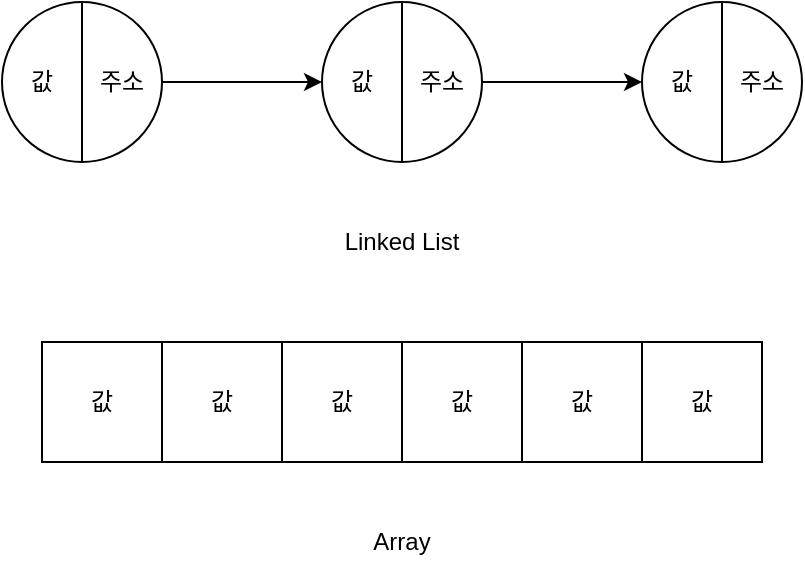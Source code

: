 <mxfile version="14.1.8" type="device" pages="3"><diagram id="0rAc6J-0z-e6NFwKpzce" name="페이지-1"><mxGraphModel dx="1422" dy="822" grid="1" gridSize="10" guides="1" tooltips="1" connect="1" arrows="1" fold="1" page="1" pageScale="1" pageWidth="827" pageHeight="1169" math="0" shadow="0"><root><mxCell id="0"/><mxCell id="1" parent="0"/><mxCell id="mNyJxzKrKeZvj42VRL51-1" value="" style="ellipse;whiteSpace=wrap;html=1;aspect=fixed;" vertex="1" parent="1"><mxGeometry x="200" y="280" width="80" height="80" as="geometry"/></mxCell><mxCell id="mNyJxzKrKeZvj42VRL51-4" value="" style="endArrow=none;html=1;entryX=0.5;entryY=0;entryDx=0;entryDy=0;exitX=0.5;exitY=1;exitDx=0;exitDy=0;" edge="1" parent="1" source="mNyJxzKrKeZvj42VRL51-1" target="mNyJxzKrKeZvj42VRL51-1"><mxGeometry width="50" height="50" relative="1" as="geometry"><mxPoint x="526" y="430" as="sourcePoint"/><mxPoint x="576" y="380" as="targetPoint"/></mxGeometry></mxCell><mxCell id="mNyJxzKrKeZvj42VRL51-6" value="값" style="text;html=1;strokeColor=none;fillColor=none;align=center;verticalAlign=middle;whiteSpace=wrap;rounded=0;" vertex="1" parent="1"><mxGeometry x="200" y="310" width="40" height="20" as="geometry"/></mxCell><mxCell id="mNyJxzKrKeZvj42VRL51-7" value="주소" style="text;html=1;strokeColor=none;fillColor=none;align=center;verticalAlign=middle;whiteSpace=wrap;rounded=0;" vertex="1" parent="1"><mxGeometry x="240" y="310" width="40" height="20" as="geometry"/></mxCell><mxCell id="mNyJxzKrKeZvj42VRL51-9" value="" style="ellipse;whiteSpace=wrap;html=1;aspect=fixed;" vertex="1" parent="1"><mxGeometry x="360" y="280" width="80" height="80" as="geometry"/></mxCell><mxCell id="mNyJxzKrKeZvj42VRL51-10" value="" style="endArrow=none;html=1;entryX=0.5;entryY=0;entryDx=0;entryDy=0;exitX=0.5;exitY=1;exitDx=0;exitDy=0;" edge="1" parent="1" source="mNyJxzKrKeZvj42VRL51-9" target="mNyJxzKrKeZvj42VRL51-9"><mxGeometry width="50" height="50" relative="1" as="geometry"><mxPoint x="686" y="430" as="sourcePoint"/><mxPoint x="736" y="380" as="targetPoint"/></mxGeometry></mxCell><mxCell id="mNyJxzKrKeZvj42VRL51-11" value="값" style="text;html=1;strokeColor=none;fillColor=none;align=center;verticalAlign=middle;whiteSpace=wrap;rounded=0;" vertex="1" parent="1"><mxGeometry x="360" y="310" width="40" height="20" as="geometry"/></mxCell><mxCell id="mNyJxzKrKeZvj42VRL51-12" value="주소" style="text;html=1;strokeColor=none;fillColor=none;align=center;verticalAlign=middle;whiteSpace=wrap;rounded=0;" vertex="1" parent="1"><mxGeometry x="400" y="310" width="40" height="20" as="geometry"/></mxCell><mxCell id="mNyJxzKrKeZvj42VRL51-13" value="" style="ellipse;whiteSpace=wrap;html=1;aspect=fixed;" vertex="1" parent="1"><mxGeometry x="520" y="280" width="80" height="80" as="geometry"/></mxCell><mxCell id="mNyJxzKrKeZvj42VRL51-14" value="" style="endArrow=none;html=1;entryX=0.5;entryY=0;entryDx=0;entryDy=0;exitX=0.5;exitY=1;exitDx=0;exitDy=0;" edge="1" source="mNyJxzKrKeZvj42VRL51-13" target="mNyJxzKrKeZvj42VRL51-13" parent="1"><mxGeometry width="50" height="50" relative="1" as="geometry"><mxPoint x="846" y="430" as="sourcePoint"/><mxPoint x="896" y="380" as="targetPoint"/></mxGeometry></mxCell><mxCell id="mNyJxzKrKeZvj42VRL51-15" value="값" style="text;html=1;strokeColor=none;fillColor=none;align=center;verticalAlign=middle;whiteSpace=wrap;rounded=0;" vertex="1" parent="1"><mxGeometry x="520" y="310" width="40" height="20" as="geometry"/></mxCell><mxCell id="mNyJxzKrKeZvj42VRL51-16" value="주소" style="text;html=1;strokeColor=none;fillColor=none;align=center;verticalAlign=middle;whiteSpace=wrap;rounded=0;" vertex="1" parent="1"><mxGeometry x="560" y="310" width="40" height="20" as="geometry"/></mxCell><mxCell id="mNyJxzKrKeZvj42VRL51-17" value="" style="endArrow=classic;html=1;exitX=1;exitY=0.5;exitDx=0;exitDy=0;entryX=0;entryY=0.5;entryDx=0;entryDy=0;" edge="1" parent="1" source="mNyJxzKrKeZvj42VRL51-7" target="mNyJxzKrKeZvj42VRL51-11"><mxGeometry width="50" height="50" relative="1" as="geometry"><mxPoint x="540" y="450" as="sourcePoint"/><mxPoint x="590" y="400" as="targetPoint"/></mxGeometry></mxCell><mxCell id="mNyJxzKrKeZvj42VRL51-18" value="" style="endArrow=classic;html=1;exitX=1;exitY=0.5;exitDx=0;exitDy=0;entryX=0;entryY=0.5;entryDx=0;entryDy=0;" edge="1" parent="1" source="mNyJxzKrKeZvj42VRL51-12" target="mNyJxzKrKeZvj42VRL51-15"><mxGeometry width="50" height="50" relative="1" as="geometry"><mxPoint x="420" y="350" as="sourcePoint"/><mxPoint x="520" y="350" as="targetPoint"/></mxGeometry></mxCell><mxCell id="mNyJxzKrKeZvj42VRL51-19" value="Linked List" style="text;html=1;strokeColor=none;fillColor=none;align=center;verticalAlign=middle;whiteSpace=wrap;rounded=0;" vertex="1" parent="1"><mxGeometry x="365" y="390" width="70" height="20" as="geometry"/></mxCell><mxCell id="mNyJxzKrKeZvj42VRL51-20" value="값" style="whiteSpace=wrap;html=1;aspect=fixed;" vertex="1" parent="1"><mxGeometry x="220" y="450" width="60" height="60" as="geometry"/></mxCell><mxCell id="mNyJxzKrKeZvj42VRL51-21" value="값" style="whiteSpace=wrap;html=1;aspect=fixed;" vertex="1" parent="1"><mxGeometry x="280" y="450" width="60" height="60" as="geometry"/></mxCell><mxCell id="mNyJxzKrKeZvj42VRL51-22" value="값" style="whiteSpace=wrap;html=1;aspect=fixed;" vertex="1" parent="1"><mxGeometry x="340" y="450" width="60" height="60" as="geometry"/></mxCell><mxCell id="mNyJxzKrKeZvj42VRL51-23" value="값" style="whiteSpace=wrap;html=1;aspect=fixed;" vertex="1" parent="1"><mxGeometry x="400" y="450" width="60" height="60" as="geometry"/></mxCell><mxCell id="mNyJxzKrKeZvj42VRL51-24" value="값" style="whiteSpace=wrap;html=1;aspect=fixed;" vertex="1" parent="1"><mxGeometry x="460" y="450" width="60" height="60" as="geometry"/></mxCell><mxCell id="mNyJxzKrKeZvj42VRL51-25" value="값" style="whiteSpace=wrap;html=1;aspect=fixed;" vertex="1" parent="1"><mxGeometry x="520" y="450" width="60" height="60" as="geometry"/></mxCell><mxCell id="mNyJxzKrKeZvj42VRL51-26" value="Array" style="text;html=1;strokeColor=none;fillColor=none;align=center;verticalAlign=middle;whiteSpace=wrap;rounded=0;" vertex="1" parent="1"><mxGeometry x="380" y="540" width="40" height="20" as="geometry"/></mxCell></root></mxGraphModel></diagram><diagram id="bZnWZAR7EGc_KJyQW-Ic" name="페이지-2"><mxGraphModel dx="1422" dy="822" grid="1" gridSize="10" guides="1" tooltips="1" connect="1" arrows="1" fold="1" page="1" pageScale="1" pageWidth="827" pageHeight="1169" math="0" shadow="0"><root><mxCell id="KQZ3YGBnDUz5V_N4HxMW-0"/><mxCell id="KQZ3YGBnDUz5V_N4HxMW-1" parent="KQZ3YGBnDUz5V_N4HxMW-0"/><mxCell id="KQZ3YGBnDUz5V_N4HxMW-2" value="" style="ellipse;whiteSpace=wrap;html=1;aspect=fixed;" vertex="1" parent="KQZ3YGBnDUz5V_N4HxMW-1"><mxGeometry x="200" y="280" width="80" height="80" as="geometry"/></mxCell><mxCell id="KQZ3YGBnDUz5V_N4HxMW-3" value="" style="endArrow=none;html=1;entryX=0.5;entryY=0;entryDx=0;entryDy=0;exitX=0.5;exitY=1;exitDx=0;exitDy=0;" edge="1" parent="KQZ3YGBnDUz5V_N4HxMW-1" source="KQZ3YGBnDUz5V_N4HxMW-2" target="KQZ3YGBnDUz5V_N4HxMW-2"><mxGeometry width="50" height="50" relative="1" as="geometry"><mxPoint x="526" y="430" as="sourcePoint"/><mxPoint x="576" y="380" as="targetPoint"/></mxGeometry></mxCell><mxCell id="KQZ3YGBnDUz5V_N4HxMW-4" value="값" style="text;html=1;strokeColor=none;fillColor=none;align=center;verticalAlign=middle;whiteSpace=wrap;rounded=0;" vertex="1" parent="KQZ3YGBnDUz5V_N4HxMW-1"><mxGeometry x="200" y="310" width="40" height="20" as="geometry"/></mxCell><mxCell id="KQZ3YGBnDUz5V_N4HxMW-5" value="주소" style="text;html=1;strokeColor=none;fillColor=none;align=center;verticalAlign=middle;whiteSpace=wrap;rounded=0;" vertex="1" parent="KQZ3YGBnDUz5V_N4HxMW-1"><mxGeometry x="240" y="310" width="40" height="20" as="geometry"/></mxCell><mxCell id="KQZ3YGBnDUz5V_N4HxMW-6" value="" style="ellipse;whiteSpace=wrap;html=1;aspect=fixed;" vertex="1" parent="KQZ3YGBnDUz5V_N4HxMW-1"><mxGeometry x="360" y="280" width="80" height="80" as="geometry"/></mxCell><mxCell id="KQZ3YGBnDUz5V_N4HxMW-7" value="" style="endArrow=none;html=1;entryX=0.5;entryY=0;entryDx=0;entryDy=0;exitX=0.5;exitY=1;exitDx=0;exitDy=0;" edge="1" parent="KQZ3YGBnDUz5V_N4HxMW-1" source="KQZ3YGBnDUz5V_N4HxMW-6" target="KQZ3YGBnDUz5V_N4HxMW-6"><mxGeometry width="50" height="50" relative="1" as="geometry"><mxPoint x="686" y="430" as="sourcePoint"/><mxPoint x="736" y="380" as="targetPoint"/></mxGeometry></mxCell><mxCell id="KQZ3YGBnDUz5V_N4HxMW-8" value="값" style="text;html=1;strokeColor=none;fillColor=none;align=center;verticalAlign=middle;whiteSpace=wrap;rounded=0;" vertex="1" parent="KQZ3YGBnDUz5V_N4HxMW-1"><mxGeometry x="360" y="310" width="40" height="20" as="geometry"/></mxCell><mxCell id="KQZ3YGBnDUz5V_N4HxMW-9" value="주소" style="text;html=1;strokeColor=none;fillColor=none;align=center;verticalAlign=middle;whiteSpace=wrap;rounded=0;" vertex="1" parent="KQZ3YGBnDUz5V_N4HxMW-1"><mxGeometry x="400" y="310" width="40" height="20" as="geometry"/></mxCell><mxCell id="KQZ3YGBnDUz5V_N4HxMW-10" value="" style="ellipse;whiteSpace=wrap;html=1;aspect=fixed;" vertex="1" parent="KQZ3YGBnDUz5V_N4HxMW-1"><mxGeometry x="520" y="280" width="80" height="80" as="geometry"/></mxCell><mxCell id="KQZ3YGBnDUz5V_N4HxMW-11" value="" style="endArrow=none;html=1;entryX=0.5;entryY=0;entryDx=0;entryDy=0;exitX=0.5;exitY=1;exitDx=0;exitDy=0;" edge="1" parent="KQZ3YGBnDUz5V_N4HxMW-1" source="KQZ3YGBnDUz5V_N4HxMW-10" target="KQZ3YGBnDUz5V_N4HxMW-10"><mxGeometry width="50" height="50" relative="1" as="geometry"><mxPoint x="846" y="430" as="sourcePoint"/><mxPoint x="896" y="380" as="targetPoint"/></mxGeometry></mxCell><mxCell id="KQZ3YGBnDUz5V_N4HxMW-12" value="값" style="text;html=1;strokeColor=none;fillColor=none;align=center;verticalAlign=middle;whiteSpace=wrap;rounded=0;" vertex="1" parent="KQZ3YGBnDUz5V_N4HxMW-1"><mxGeometry x="520" y="310" width="40" height="20" as="geometry"/></mxCell><mxCell id="KQZ3YGBnDUz5V_N4HxMW-13" value="주소" style="text;html=1;strokeColor=none;fillColor=none;align=center;verticalAlign=middle;whiteSpace=wrap;rounded=0;" vertex="1" parent="KQZ3YGBnDUz5V_N4HxMW-1"><mxGeometry x="560" y="310" width="40" height="20" as="geometry"/></mxCell><mxCell id="KQZ3YGBnDUz5V_N4HxMW-14" value="" style="endArrow=classic;html=1;entryX=0;entryY=0.5;entryDx=0;entryDy=0;exitX=1;exitY=0.5;exitDx=0;exitDy=0;" edge="1" parent="KQZ3YGBnDUz5V_N4HxMW-1" source="KQZ3YGBnDUz5V_N4HxMW-5" target="KQZ3YGBnDUz5V_N4HxMW-8"><mxGeometry width="50" height="50" relative="1" as="geometry"><mxPoint x="280" y="330" as="sourcePoint"/><mxPoint x="590" y="400" as="targetPoint"/></mxGeometry></mxCell><mxCell id="KQZ3YGBnDUz5V_N4HxMW-15" value="" style="endArrow=classic;html=1;exitX=1;exitY=0.5;exitDx=0;exitDy=0;entryX=0;entryY=0.5;entryDx=0;entryDy=0;" edge="1" parent="KQZ3YGBnDUz5V_N4HxMW-1" source="KQZ3YGBnDUz5V_N4HxMW-9" target="KQZ3YGBnDUz5V_N4HxMW-12"><mxGeometry width="50" height="50" relative="1" as="geometry"><mxPoint x="420" y="350" as="sourcePoint"/><mxPoint x="520" y="350" as="targetPoint"/></mxGeometry></mxCell><mxCell id="KQZ3YGBnDUz5V_N4HxMW-17" value="" style="ellipse;whiteSpace=wrap;html=1;aspect=fixed;" vertex="1" parent="KQZ3YGBnDUz5V_N4HxMW-1"><mxGeometry x="280" y="200" width="80" height="80" as="geometry"/></mxCell><mxCell id="KQZ3YGBnDUz5V_N4HxMW-18" value="" style="endArrow=none;html=1;entryX=0.5;entryY=0;entryDx=0;entryDy=0;exitX=0.5;exitY=1;exitDx=0;exitDy=0;" edge="1" source="KQZ3YGBnDUz5V_N4HxMW-17" target="KQZ3YGBnDUz5V_N4HxMW-17" parent="KQZ3YGBnDUz5V_N4HxMW-1"><mxGeometry width="50" height="50" relative="1" as="geometry"><mxPoint x="606" y="350" as="sourcePoint"/><mxPoint x="656" y="300" as="targetPoint"/></mxGeometry></mxCell><mxCell id="KQZ3YGBnDUz5V_N4HxMW-19" value="값" style="text;html=1;strokeColor=none;fillColor=none;align=center;verticalAlign=middle;whiteSpace=wrap;rounded=0;" vertex="1" parent="KQZ3YGBnDUz5V_N4HxMW-1"><mxGeometry x="280" y="230" width="40" height="20" as="geometry"/></mxCell><mxCell id="KQZ3YGBnDUz5V_N4HxMW-20" value="주소" style="text;html=1;strokeColor=none;fillColor=none;align=center;verticalAlign=middle;whiteSpace=wrap;rounded=0;" vertex="1" parent="KQZ3YGBnDUz5V_N4HxMW-1"><mxGeometry x="320" y="230" width="40" height="20" as="geometry"/></mxCell><mxCell id="hMSToXmLqfIl7GDi1Oe8-0" value="" style="ellipse;whiteSpace=wrap;html=1;aspect=fixed;" vertex="1" parent="KQZ3YGBnDUz5V_N4HxMW-1"><mxGeometry x="200" y="490" width="80" height="80" as="geometry"/></mxCell><mxCell id="hMSToXmLqfIl7GDi1Oe8-1" value="" style="endArrow=none;html=1;entryX=0.5;entryY=0;entryDx=0;entryDy=0;exitX=0.5;exitY=1;exitDx=0;exitDy=0;" edge="1" parent="KQZ3YGBnDUz5V_N4HxMW-1" source="hMSToXmLqfIl7GDi1Oe8-0" target="hMSToXmLqfIl7GDi1Oe8-0"><mxGeometry width="50" height="50" relative="1" as="geometry"><mxPoint x="526" y="640" as="sourcePoint"/><mxPoint x="576" y="590" as="targetPoint"/></mxGeometry></mxCell><mxCell id="hMSToXmLqfIl7GDi1Oe8-2" value="값" style="text;html=1;strokeColor=none;fillColor=none;align=center;verticalAlign=middle;whiteSpace=wrap;rounded=0;" vertex="1" parent="KQZ3YGBnDUz5V_N4HxMW-1"><mxGeometry x="200" y="520" width="40" height="20" as="geometry"/></mxCell><mxCell id="hMSToXmLqfIl7GDi1Oe8-3" value="주소" style="text;html=1;strokeColor=none;fillColor=none;align=center;verticalAlign=middle;whiteSpace=wrap;rounded=0;" vertex="1" parent="KQZ3YGBnDUz5V_N4HxMW-1"><mxGeometry x="240" y="520" width="40" height="20" as="geometry"/></mxCell><mxCell id="hMSToXmLqfIl7GDi1Oe8-4" value="" style="ellipse;whiteSpace=wrap;html=1;aspect=fixed;" vertex="1" parent="KQZ3YGBnDUz5V_N4HxMW-1"><mxGeometry x="360" y="490" width="80" height="80" as="geometry"/></mxCell><mxCell id="hMSToXmLqfIl7GDi1Oe8-5" value="" style="endArrow=none;html=1;entryX=0.5;entryY=0;entryDx=0;entryDy=0;exitX=0.5;exitY=1;exitDx=0;exitDy=0;" edge="1" parent="KQZ3YGBnDUz5V_N4HxMW-1" source="hMSToXmLqfIl7GDi1Oe8-4" target="hMSToXmLqfIl7GDi1Oe8-4"><mxGeometry width="50" height="50" relative="1" as="geometry"><mxPoint x="686" y="640" as="sourcePoint"/><mxPoint x="736" y="590" as="targetPoint"/></mxGeometry></mxCell><mxCell id="hMSToXmLqfIl7GDi1Oe8-6" value="값" style="text;html=1;strokeColor=none;fillColor=none;align=center;verticalAlign=middle;whiteSpace=wrap;rounded=0;" vertex="1" parent="KQZ3YGBnDUz5V_N4HxMW-1"><mxGeometry x="360" y="520" width="40" height="20" as="geometry"/></mxCell><mxCell id="hMSToXmLqfIl7GDi1Oe8-7" value="주소" style="text;html=1;strokeColor=none;fillColor=none;align=center;verticalAlign=middle;whiteSpace=wrap;rounded=0;" vertex="1" parent="KQZ3YGBnDUz5V_N4HxMW-1"><mxGeometry x="400" y="520" width="40" height="20" as="geometry"/></mxCell><mxCell id="hMSToXmLqfIl7GDi1Oe8-8" value="" style="ellipse;whiteSpace=wrap;html=1;aspect=fixed;" vertex="1" parent="KQZ3YGBnDUz5V_N4HxMW-1"><mxGeometry x="520" y="490" width="80" height="80" as="geometry"/></mxCell><mxCell id="hMSToXmLqfIl7GDi1Oe8-9" value="" style="endArrow=none;html=1;entryX=0.5;entryY=0;entryDx=0;entryDy=0;exitX=0.5;exitY=1;exitDx=0;exitDy=0;" edge="1" parent="KQZ3YGBnDUz5V_N4HxMW-1" source="hMSToXmLqfIl7GDi1Oe8-8" target="hMSToXmLqfIl7GDi1Oe8-8"><mxGeometry width="50" height="50" relative="1" as="geometry"><mxPoint x="846" y="640" as="sourcePoint"/><mxPoint x="896" y="590" as="targetPoint"/></mxGeometry></mxCell><mxCell id="hMSToXmLqfIl7GDi1Oe8-10" value="값" style="text;html=1;strokeColor=none;fillColor=none;align=center;verticalAlign=middle;whiteSpace=wrap;rounded=0;" vertex="1" parent="KQZ3YGBnDUz5V_N4HxMW-1"><mxGeometry x="520" y="520" width="40" height="20" as="geometry"/></mxCell><mxCell id="hMSToXmLqfIl7GDi1Oe8-11" value="주소" style="text;html=1;strokeColor=none;fillColor=none;align=center;verticalAlign=middle;whiteSpace=wrap;rounded=0;" vertex="1" parent="KQZ3YGBnDUz5V_N4HxMW-1"><mxGeometry x="560" y="520" width="40" height="20" as="geometry"/></mxCell><mxCell id="hMSToXmLqfIl7GDi1Oe8-12" value="" style="endArrow=classic;html=1;exitX=1;exitY=0;exitDx=0;exitDy=0;" edge="1" parent="KQZ3YGBnDUz5V_N4HxMW-1" source="hMSToXmLqfIl7GDi1Oe8-0" target="hMSToXmLqfIl7GDi1Oe8-15"><mxGeometry width="50" height="50" relative="1" as="geometry"><mxPoint x="320" y="550" as="sourcePoint"/><mxPoint x="590" y="610" as="targetPoint"/></mxGeometry></mxCell><mxCell id="hMSToXmLqfIl7GDi1Oe8-13" value="" style="endArrow=classic;html=1;exitX=1;exitY=0.5;exitDx=0;exitDy=0;entryX=0;entryY=0.5;entryDx=0;entryDy=0;" edge="1" parent="KQZ3YGBnDUz5V_N4HxMW-1" source="hMSToXmLqfIl7GDi1Oe8-7" target="hMSToXmLqfIl7GDi1Oe8-10"><mxGeometry width="50" height="50" relative="1" as="geometry"><mxPoint x="420" y="560" as="sourcePoint"/><mxPoint x="520" y="560" as="targetPoint"/></mxGeometry></mxCell><mxCell id="hMSToXmLqfIl7GDi1Oe8-14" value="Linked List Node 추가" style="text;html=1;strokeColor=none;fillColor=none;align=center;verticalAlign=middle;whiteSpace=wrap;rounded=0;" vertex="1" parent="KQZ3YGBnDUz5V_N4HxMW-1"><mxGeometry x="337.5" y="600" width="125" height="20" as="geometry"/></mxCell><mxCell id="hMSToXmLqfIl7GDi1Oe8-15" value="" style="ellipse;whiteSpace=wrap;html=1;aspect=fixed;" vertex="1" parent="KQZ3YGBnDUz5V_N4HxMW-1"><mxGeometry x="280" y="410" width="80" height="80" as="geometry"/></mxCell><mxCell id="hMSToXmLqfIl7GDi1Oe8-16" value="" style="endArrow=none;html=1;entryX=0.5;entryY=0;entryDx=0;entryDy=0;exitX=0.5;exitY=1;exitDx=0;exitDy=0;" edge="1" parent="KQZ3YGBnDUz5V_N4HxMW-1" source="hMSToXmLqfIl7GDi1Oe8-15" target="hMSToXmLqfIl7GDi1Oe8-15"><mxGeometry width="50" height="50" relative="1" as="geometry"><mxPoint x="606" y="560" as="sourcePoint"/><mxPoint x="656" y="510" as="targetPoint"/></mxGeometry></mxCell><mxCell id="hMSToXmLqfIl7GDi1Oe8-17" value="값" style="text;html=1;strokeColor=none;fillColor=none;align=center;verticalAlign=middle;whiteSpace=wrap;rounded=0;" vertex="1" parent="KQZ3YGBnDUz5V_N4HxMW-1"><mxGeometry x="280" y="440" width="40" height="20" as="geometry"/></mxCell><mxCell id="hMSToXmLqfIl7GDi1Oe8-18" value="주소" style="text;html=1;strokeColor=none;fillColor=none;align=center;verticalAlign=middle;whiteSpace=wrap;rounded=0;" vertex="1" parent="KQZ3YGBnDUz5V_N4HxMW-1"><mxGeometry x="320" y="440" width="40" height="20" as="geometry"/></mxCell><mxCell id="hMSToXmLqfIl7GDi1Oe8-19" value="" style="endArrow=classic;html=1;exitX=1;exitY=1;exitDx=0;exitDy=0;entryX=0;entryY=0;entryDx=0;entryDy=0;" edge="1" parent="KQZ3YGBnDUz5V_N4HxMW-1" source="hMSToXmLqfIl7GDi1Oe8-15" target="hMSToXmLqfIl7GDi1Oe8-4"><mxGeometry width="50" height="50" relative="1" as="geometry"><mxPoint x="270" y="550" as="sourcePoint"/><mxPoint x="307.812" y="493.282" as="targetPoint"/></mxGeometry></mxCell><mxCell id="hMSToXmLqfIl7GDi1Oe8-20" value="2." style="text;html=1;strokeColor=none;fillColor=none;align=center;verticalAlign=middle;whiteSpace=wrap;rounded=0;" vertex="1" parent="KQZ3YGBnDUz5V_N4HxMW-1"><mxGeometry x="200" y="390" width="40" height="20" as="geometry"/></mxCell><mxCell id="hMSToXmLqfIl7GDi1Oe8-21" value="1." style="text;html=1;strokeColor=none;fillColor=none;align=center;verticalAlign=middle;whiteSpace=wrap;rounded=0;" vertex="1" parent="KQZ3YGBnDUz5V_N4HxMW-1"><mxGeometry x="200" y="190" width="40" height="20" as="geometry"/></mxCell></root></mxGraphModel></diagram><diagram id="6HpYQHylbmS2z4QkF1HC" name="페이지-3"><mxGraphModel dx="1422" dy="822" grid="1" gridSize="10" guides="1" tooltips="1" connect="1" arrows="1" fold="1" page="1" pageScale="1" pageWidth="827" pageHeight="1169" math="0" shadow="0"><root><mxCell id="FaU-4USepZE0TWidG-HG-0"/><mxCell id="FaU-4USepZE0TWidG-HG-1" parent="FaU-4USepZE0TWidG-HG-0"/><mxCell id="7kV8KHRGXtgI0GO8B_Y2-0" value="" style="ellipse;whiteSpace=wrap;html=1;aspect=fixed;" vertex="1" parent="FaU-4USepZE0TWidG-HG-1"><mxGeometry x="200" y="280" width="80" height="80" as="geometry"/></mxCell><mxCell id="7kV8KHRGXtgI0GO8B_Y2-1" value="" style="endArrow=none;html=1;entryX=0.5;entryY=0;entryDx=0;entryDy=0;exitX=0.5;exitY=1;exitDx=0;exitDy=0;" edge="1" parent="FaU-4USepZE0TWidG-HG-1" source="7kV8KHRGXtgI0GO8B_Y2-0" target="7kV8KHRGXtgI0GO8B_Y2-0"><mxGeometry width="50" height="50" relative="1" as="geometry"><mxPoint x="526" y="430" as="sourcePoint"/><mxPoint x="576" y="380" as="targetPoint"/></mxGeometry></mxCell><mxCell id="7kV8KHRGXtgI0GO8B_Y2-2" value="값" style="text;html=1;strokeColor=none;fillColor=none;align=center;verticalAlign=middle;whiteSpace=wrap;rounded=0;" vertex="1" parent="FaU-4USepZE0TWidG-HG-1"><mxGeometry x="200" y="310" width="40" height="20" as="geometry"/></mxCell><mxCell id="7kV8KHRGXtgI0GO8B_Y2-3" value="주소" style="text;html=1;strokeColor=none;fillColor=none;align=center;verticalAlign=middle;whiteSpace=wrap;rounded=0;" vertex="1" parent="FaU-4USepZE0TWidG-HG-1"><mxGeometry x="240" y="310" width="40" height="20" as="geometry"/></mxCell><mxCell id="7kV8KHRGXtgI0GO8B_Y2-4" value="" style="ellipse;whiteSpace=wrap;html=1;aspect=fixed;" vertex="1" parent="FaU-4USepZE0TWidG-HG-1"><mxGeometry x="360" y="280" width="80" height="80" as="geometry"/></mxCell><mxCell id="7kV8KHRGXtgI0GO8B_Y2-5" value="" style="endArrow=none;html=1;entryX=0.5;entryY=0;entryDx=0;entryDy=0;exitX=0.5;exitY=1;exitDx=0;exitDy=0;" edge="1" parent="FaU-4USepZE0TWidG-HG-1" source="7kV8KHRGXtgI0GO8B_Y2-4" target="7kV8KHRGXtgI0GO8B_Y2-4"><mxGeometry width="50" height="50" relative="1" as="geometry"><mxPoint x="686" y="430" as="sourcePoint"/><mxPoint x="736" y="380" as="targetPoint"/></mxGeometry></mxCell><mxCell id="7kV8KHRGXtgI0GO8B_Y2-6" value="값" style="text;html=1;strokeColor=none;fillColor=none;align=center;verticalAlign=middle;whiteSpace=wrap;rounded=0;" vertex="1" parent="FaU-4USepZE0TWidG-HG-1"><mxGeometry x="360" y="310" width="40" height="20" as="geometry"/></mxCell><mxCell id="7kV8KHRGXtgI0GO8B_Y2-7" value="주소" style="text;html=1;strokeColor=none;fillColor=none;align=center;verticalAlign=middle;whiteSpace=wrap;rounded=0;" vertex="1" parent="FaU-4USepZE0TWidG-HG-1"><mxGeometry x="400" y="310" width="40" height="20" as="geometry"/></mxCell><mxCell id="7kV8KHRGXtgI0GO8B_Y2-8" value="" style="ellipse;whiteSpace=wrap;html=1;aspect=fixed;" vertex="1" parent="FaU-4USepZE0TWidG-HG-1"><mxGeometry x="520" y="280" width="80" height="80" as="geometry"/></mxCell><mxCell id="7kV8KHRGXtgI0GO8B_Y2-9" value="" style="endArrow=none;html=1;entryX=0.5;entryY=0;entryDx=0;entryDy=0;exitX=0.5;exitY=1;exitDx=0;exitDy=0;" edge="1" parent="FaU-4USepZE0TWidG-HG-1" source="7kV8KHRGXtgI0GO8B_Y2-8" target="7kV8KHRGXtgI0GO8B_Y2-8"><mxGeometry width="50" height="50" relative="1" as="geometry"><mxPoint x="846" y="430" as="sourcePoint"/><mxPoint x="896" y="380" as="targetPoint"/></mxGeometry></mxCell><mxCell id="7kV8KHRGXtgI0GO8B_Y2-10" value="값" style="text;html=1;strokeColor=none;fillColor=none;align=center;verticalAlign=middle;whiteSpace=wrap;rounded=0;" vertex="1" parent="FaU-4USepZE0TWidG-HG-1"><mxGeometry x="520" y="310" width="40" height="20" as="geometry"/></mxCell><mxCell id="7kV8KHRGXtgI0GO8B_Y2-11" value="주소" style="text;html=1;strokeColor=none;fillColor=none;align=center;verticalAlign=middle;whiteSpace=wrap;rounded=0;" vertex="1" parent="FaU-4USepZE0TWidG-HG-1"><mxGeometry x="560" y="310" width="40" height="20" as="geometry"/></mxCell><mxCell id="7kV8KHRGXtgI0GO8B_Y2-12" value="" style="endArrow=classic;html=1;entryX=0;entryY=0.5;entryDx=0;entryDy=0;exitX=1;exitY=0.5;exitDx=0;exitDy=0;" edge="1" parent="FaU-4USepZE0TWidG-HG-1" source="7kV8KHRGXtgI0GO8B_Y2-21" target="7kV8KHRGXtgI0GO8B_Y2-24"><mxGeometry width="50" height="50" relative="1" as="geometry"><mxPoint x="280" y="330" as="sourcePoint"/><mxPoint x="590" y="400" as="targetPoint"/></mxGeometry></mxCell><mxCell id="7kV8KHRGXtgI0GO8B_Y2-13" value="" style="endArrow=classic;html=1;exitX=1;exitY=0.5;exitDx=0;exitDy=0;entryX=0;entryY=0.5;entryDx=0;entryDy=0;" edge="1" parent="FaU-4USepZE0TWidG-HG-1" source="7kV8KHRGXtgI0GO8B_Y2-7" target="7kV8KHRGXtgI0GO8B_Y2-10"><mxGeometry width="50" height="50" relative="1" as="geometry"><mxPoint x="420" y="350" as="sourcePoint"/><mxPoint x="520" y="350" as="targetPoint"/></mxGeometry></mxCell><mxCell id="7kV8KHRGXtgI0GO8B_Y2-14" value="" style="ellipse;whiteSpace=wrap;html=1;aspect=fixed;" vertex="1" parent="FaU-4USepZE0TWidG-HG-1"><mxGeometry x="280" y="200" width="80" height="80" as="geometry"/></mxCell><mxCell id="7kV8KHRGXtgI0GO8B_Y2-15" value="" style="endArrow=none;html=1;entryX=0.5;entryY=0;entryDx=0;entryDy=0;exitX=0.5;exitY=1;exitDx=0;exitDy=0;" edge="1" parent="FaU-4USepZE0TWidG-HG-1" source="7kV8KHRGXtgI0GO8B_Y2-14" target="7kV8KHRGXtgI0GO8B_Y2-14"><mxGeometry width="50" height="50" relative="1" as="geometry"><mxPoint x="606" y="350" as="sourcePoint"/><mxPoint x="656" y="300" as="targetPoint"/></mxGeometry></mxCell><mxCell id="7kV8KHRGXtgI0GO8B_Y2-16" value="값" style="text;html=1;strokeColor=none;fillColor=none;align=center;verticalAlign=middle;whiteSpace=wrap;rounded=0;" vertex="1" parent="FaU-4USepZE0TWidG-HG-1"><mxGeometry x="280" y="230" width="40" height="20" as="geometry"/></mxCell><mxCell id="7kV8KHRGXtgI0GO8B_Y2-17" value="주소" style="text;html=1;strokeColor=none;fillColor=none;align=center;verticalAlign=middle;whiteSpace=wrap;rounded=0;" vertex="1" parent="FaU-4USepZE0TWidG-HG-1"><mxGeometry x="320" y="230" width="40" height="20" as="geometry"/></mxCell><mxCell id="7kV8KHRGXtgI0GO8B_Y2-18" value="" style="ellipse;whiteSpace=wrap;html=1;aspect=fixed;" vertex="1" parent="FaU-4USepZE0TWidG-HG-1"><mxGeometry x="200" y="490" width="80" height="80" as="geometry"/></mxCell><mxCell id="7kV8KHRGXtgI0GO8B_Y2-19" value="" style="endArrow=none;html=1;entryX=0.5;entryY=0;entryDx=0;entryDy=0;exitX=0.5;exitY=1;exitDx=0;exitDy=0;" edge="1" parent="FaU-4USepZE0TWidG-HG-1" source="7kV8KHRGXtgI0GO8B_Y2-18" target="7kV8KHRGXtgI0GO8B_Y2-18"><mxGeometry width="50" height="50" relative="1" as="geometry"><mxPoint x="526" y="640" as="sourcePoint"/><mxPoint x="576" y="590" as="targetPoint"/></mxGeometry></mxCell><mxCell id="7kV8KHRGXtgI0GO8B_Y2-20" value="값" style="text;html=1;strokeColor=none;fillColor=none;align=center;verticalAlign=middle;whiteSpace=wrap;rounded=0;" vertex="1" parent="FaU-4USepZE0TWidG-HG-1"><mxGeometry x="200" y="520" width="40" height="20" as="geometry"/></mxCell><mxCell id="7kV8KHRGXtgI0GO8B_Y2-21" value="주소" style="text;html=1;strokeColor=none;fillColor=none;align=center;verticalAlign=middle;whiteSpace=wrap;rounded=0;" vertex="1" parent="FaU-4USepZE0TWidG-HG-1"><mxGeometry x="240" y="520" width="40" height="20" as="geometry"/></mxCell><mxCell id="7kV8KHRGXtgI0GO8B_Y2-22" value="" style="ellipse;whiteSpace=wrap;html=1;aspect=fixed;" vertex="1" parent="FaU-4USepZE0TWidG-HG-1"><mxGeometry x="360" y="490" width="80" height="80" as="geometry"/></mxCell><mxCell id="7kV8KHRGXtgI0GO8B_Y2-23" value="" style="endArrow=none;html=1;entryX=0.5;entryY=0;entryDx=0;entryDy=0;exitX=0.5;exitY=1;exitDx=0;exitDy=0;" edge="1" parent="FaU-4USepZE0TWidG-HG-1" source="7kV8KHRGXtgI0GO8B_Y2-22" target="7kV8KHRGXtgI0GO8B_Y2-22"><mxGeometry width="50" height="50" relative="1" as="geometry"><mxPoint x="686" y="640" as="sourcePoint"/><mxPoint x="736" y="590" as="targetPoint"/></mxGeometry></mxCell><mxCell id="7kV8KHRGXtgI0GO8B_Y2-24" value="값" style="text;html=1;strokeColor=none;fillColor=none;align=center;verticalAlign=middle;whiteSpace=wrap;rounded=0;" vertex="1" parent="FaU-4USepZE0TWidG-HG-1"><mxGeometry x="360" y="520" width="40" height="20" as="geometry"/></mxCell><mxCell id="7kV8KHRGXtgI0GO8B_Y2-25" value="주소" style="text;html=1;strokeColor=none;fillColor=none;align=center;verticalAlign=middle;whiteSpace=wrap;rounded=0;" vertex="1" parent="FaU-4USepZE0TWidG-HG-1"><mxGeometry x="400" y="520" width="40" height="20" as="geometry"/></mxCell><mxCell id="7kV8KHRGXtgI0GO8B_Y2-26" value="" style="ellipse;whiteSpace=wrap;html=1;aspect=fixed;" vertex="1" parent="FaU-4USepZE0TWidG-HG-1"><mxGeometry x="520" y="490" width="80" height="80" as="geometry"/></mxCell><mxCell id="7kV8KHRGXtgI0GO8B_Y2-27" value="" style="endArrow=none;html=1;entryX=0.5;entryY=0;entryDx=0;entryDy=0;exitX=0.5;exitY=1;exitDx=0;exitDy=0;" edge="1" parent="FaU-4USepZE0TWidG-HG-1" source="7kV8KHRGXtgI0GO8B_Y2-26" target="7kV8KHRGXtgI0GO8B_Y2-26"><mxGeometry width="50" height="50" relative="1" as="geometry"><mxPoint x="846" y="640" as="sourcePoint"/><mxPoint x="896" y="590" as="targetPoint"/></mxGeometry></mxCell><mxCell id="7kV8KHRGXtgI0GO8B_Y2-28" value="값" style="text;html=1;strokeColor=none;fillColor=none;align=center;verticalAlign=middle;whiteSpace=wrap;rounded=0;" vertex="1" parent="FaU-4USepZE0TWidG-HG-1"><mxGeometry x="520" y="520" width="40" height="20" as="geometry"/></mxCell><mxCell id="7kV8KHRGXtgI0GO8B_Y2-29" value="주소" style="text;html=1;strokeColor=none;fillColor=none;align=center;verticalAlign=middle;whiteSpace=wrap;rounded=0;" vertex="1" parent="FaU-4USepZE0TWidG-HG-1"><mxGeometry x="560" y="520" width="40" height="20" as="geometry"/></mxCell><mxCell id="7kV8KHRGXtgI0GO8B_Y2-30" value="" style="endArrow=classic;html=1;exitX=1;exitY=0;exitDx=0;exitDy=0;entryX=0;entryY=1;entryDx=0;entryDy=0;" edge="1" parent="FaU-4USepZE0TWidG-HG-1" source="7kV8KHRGXtgI0GO8B_Y2-0" target="7kV8KHRGXtgI0GO8B_Y2-14"><mxGeometry width="50" height="50" relative="1" as="geometry"><mxPoint x="320" y="550" as="sourcePoint"/><mxPoint x="590" y="610" as="targetPoint"/></mxGeometry></mxCell><mxCell id="7kV8KHRGXtgI0GO8B_Y2-31" value="" style="endArrow=classic;html=1;exitX=1;exitY=0.5;exitDx=0;exitDy=0;entryX=0;entryY=0.5;entryDx=0;entryDy=0;" edge="1" parent="FaU-4USepZE0TWidG-HG-1" source="7kV8KHRGXtgI0GO8B_Y2-25" target="7kV8KHRGXtgI0GO8B_Y2-28"><mxGeometry width="50" height="50" relative="1" as="geometry"><mxPoint x="420" y="560" as="sourcePoint"/><mxPoint x="520" y="560" as="targetPoint"/></mxGeometry></mxCell><mxCell id="7kV8KHRGXtgI0GO8B_Y2-32" value="Linked List Node 삭제" style="text;html=1;strokeColor=none;fillColor=none;align=center;verticalAlign=middle;whiteSpace=wrap;rounded=0;" vertex="1" parent="FaU-4USepZE0TWidG-HG-1"><mxGeometry x="337.5" y="600" width="125" height="20" as="geometry"/></mxCell><mxCell id="7kV8KHRGXtgI0GO8B_Y2-33" value="" style="ellipse;whiteSpace=wrap;html=1;aspect=fixed;" vertex="1" parent="FaU-4USepZE0TWidG-HG-1"><mxGeometry x="280" y="410" width="80" height="80" as="geometry"/></mxCell><mxCell id="7kV8KHRGXtgI0GO8B_Y2-34" value="" style="endArrow=none;html=1;entryX=0.5;entryY=0;entryDx=0;entryDy=0;exitX=0.5;exitY=1;exitDx=0;exitDy=0;" edge="1" parent="FaU-4USepZE0TWidG-HG-1" source="7kV8KHRGXtgI0GO8B_Y2-33" target="7kV8KHRGXtgI0GO8B_Y2-33"><mxGeometry width="50" height="50" relative="1" as="geometry"><mxPoint x="606" y="560" as="sourcePoint"/><mxPoint x="656" y="510" as="targetPoint"/></mxGeometry></mxCell><mxCell id="7kV8KHRGXtgI0GO8B_Y2-35" value="값" style="text;html=1;strokeColor=none;fillColor=none;align=center;verticalAlign=middle;whiteSpace=wrap;rounded=0;" vertex="1" parent="FaU-4USepZE0TWidG-HG-1"><mxGeometry x="280" y="440" width="40" height="20" as="geometry"/></mxCell><mxCell id="7kV8KHRGXtgI0GO8B_Y2-36" value="주소" style="text;html=1;strokeColor=none;fillColor=none;align=center;verticalAlign=middle;whiteSpace=wrap;rounded=0;" vertex="1" parent="FaU-4USepZE0TWidG-HG-1"><mxGeometry x="320" y="440" width="40" height="20" as="geometry"/></mxCell><mxCell id="7kV8KHRGXtgI0GO8B_Y2-37" value="" style="endArrow=classic;html=1;exitX=1;exitY=1;exitDx=0;exitDy=0;" edge="1" parent="FaU-4USepZE0TWidG-HG-1" source="7kV8KHRGXtgI0GO8B_Y2-14" target="7kV8KHRGXtgI0GO8B_Y2-4"><mxGeometry width="50" height="50" relative="1" as="geometry"><mxPoint x="270" y="550" as="sourcePoint"/><mxPoint x="307.812" y="493.282" as="targetPoint"/></mxGeometry></mxCell><mxCell id="7kV8KHRGXtgI0GO8B_Y2-38" value="2." style="text;html=1;strokeColor=none;fillColor=none;align=center;verticalAlign=middle;whiteSpace=wrap;rounded=0;" vertex="1" parent="FaU-4USepZE0TWidG-HG-1"><mxGeometry x="200" y="390" width="40" height="20" as="geometry"/></mxCell><mxCell id="7kV8KHRGXtgI0GO8B_Y2-39" value="1." style="text;html=1;strokeColor=none;fillColor=none;align=center;verticalAlign=middle;whiteSpace=wrap;rounded=0;" vertex="1" parent="FaU-4USepZE0TWidG-HG-1"><mxGeometry x="200" y="190" width="40" height="20" as="geometry"/></mxCell></root></mxGraphModel></diagram></mxfile>
